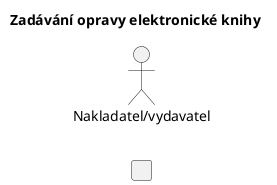 @startuml
left to right direction
title Zadávání opravy elektronické knihy
skinparam packageStyle rect

actor :Nakladatel/vydavatel:

rectangle  {
}
@enduml